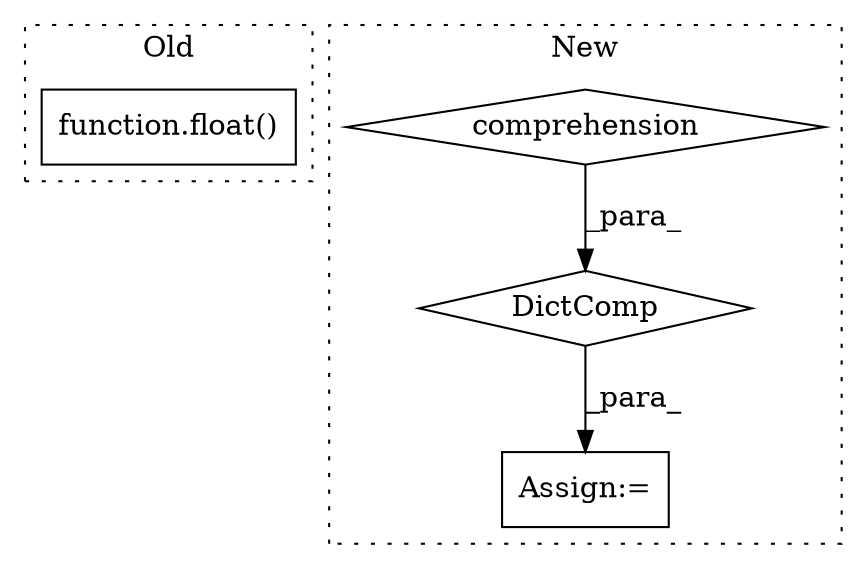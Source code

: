 digraph G {
subgraph cluster0 {
1 [label="function.float()" a="75" s="4674,4685" l="6,1" shape="box"];
label = "Old";
style="dotted";
}
subgraph cluster1 {
2 [label="DictComp" a="84" s="5538" l="24" shape="diamond"];
3 [label="comprehension" a="45" s="5545" l="3" shape="diamond"];
4 [label="Assign:=" a="68" s="5535" l="3" shape="box"];
label = "New";
style="dotted";
}
2 -> 4 [label="_para_"];
3 -> 2 [label="_para_"];
}
